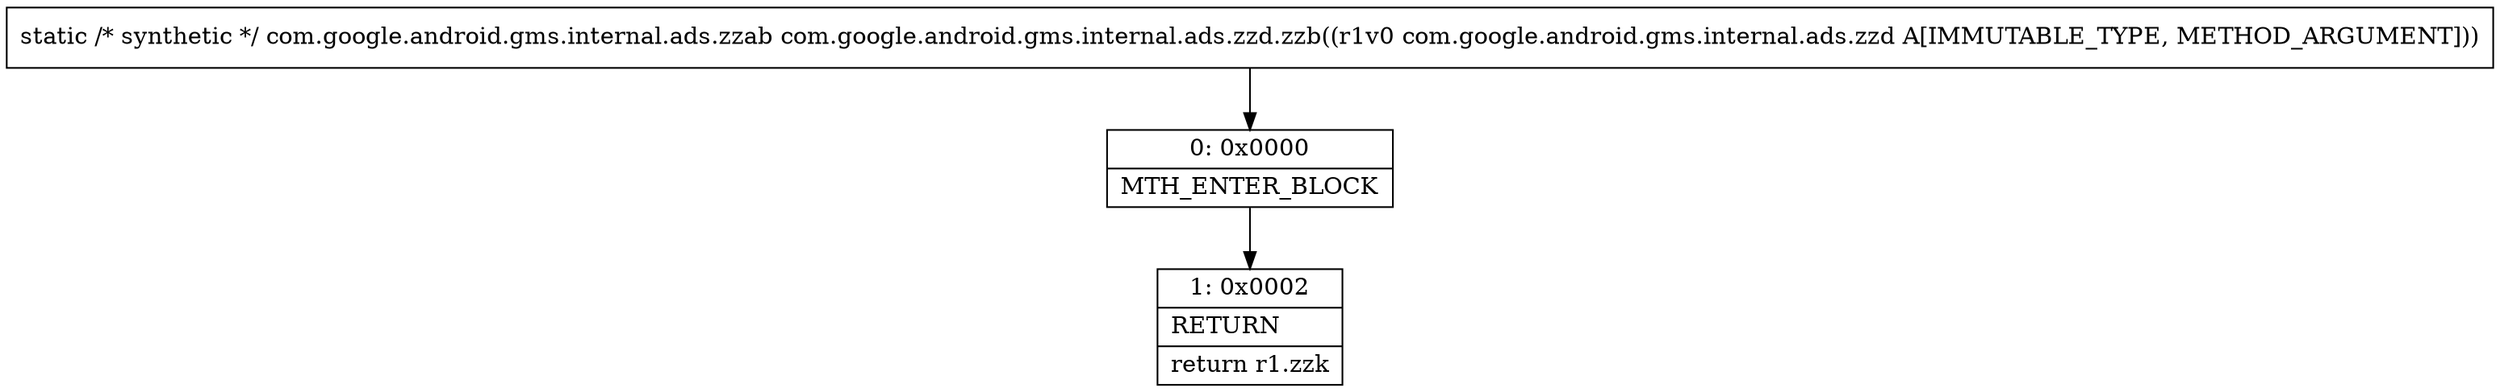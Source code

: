 digraph "CFG forcom.google.android.gms.internal.ads.zzd.zzb(Lcom\/google\/android\/gms\/internal\/ads\/zzd;)Lcom\/google\/android\/gms\/internal\/ads\/zzab;" {
Node_0 [shape=record,label="{0\:\ 0x0000|MTH_ENTER_BLOCK\l}"];
Node_1 [shape=record,label="{1\:\ 0x0002|RETURN\l|return r1.zzk\l}"];
MethodNode[shape=record,label="{static \/* synthetic *\/ com.google.android.gms.internal.ads.zzab com.google.android.gms.internal.ads.zzd.zzb((r1v0 com.google.android.gms.internal.ads.zzd A[IMMUTABLE_TYPE, METHOD_ARGUMENT])) }"];
MethodNode -> Node_0;
Node_0 -> Node_1;
}


